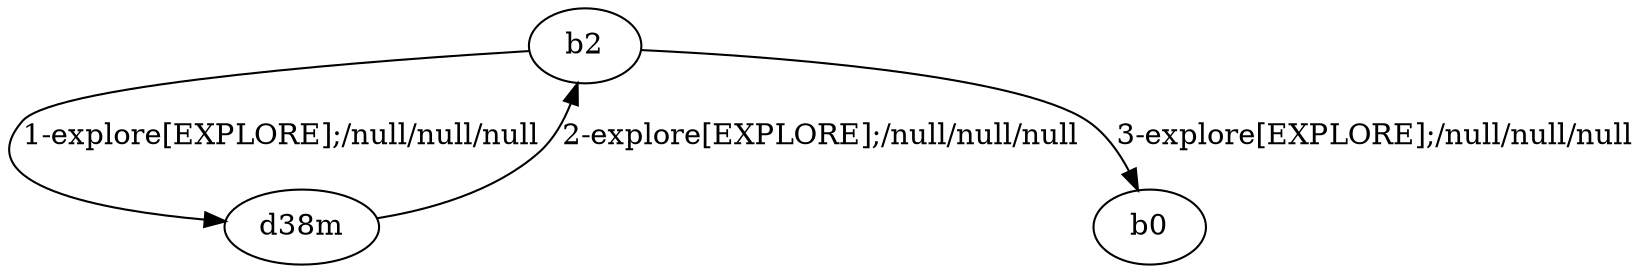# Total number of goals covered by this test: 1
# b2 --> b0

digraph g {
"b2" -> "d38m" [label = "1-explore[EXPLORE];/null/null/null"];
"d38m" -> "b2" [label = "2-explore[EXPLORE];/null/null/null"];
"b2" -> "b0" [label = "3-explore[EXPLORE];/null/null/null"];
}